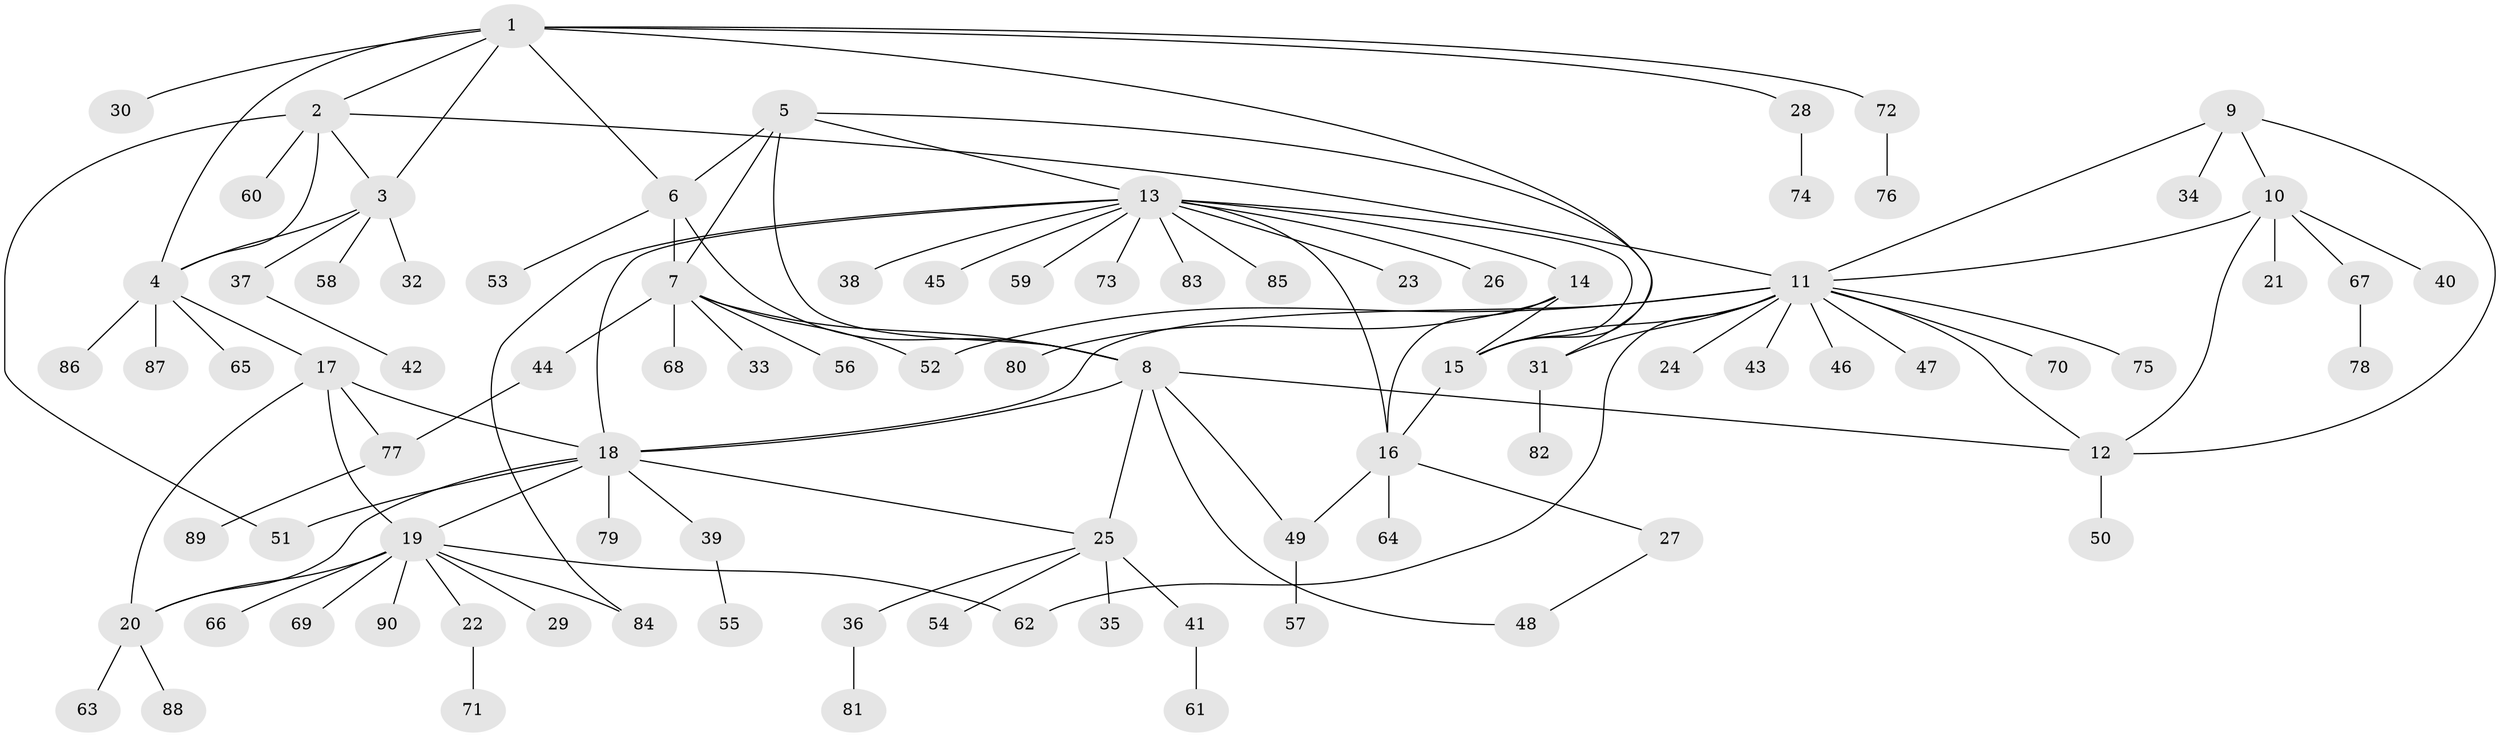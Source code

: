 // Generated by graph-tools (version 1.1) at 2025/11/02/27/25 16:11:32]
// undirected, 90 vertices, 119 edges
graph export_dot {
graph [start="1"]
  node [color=gray90,style=filled];
  1;
  2;
  3;
  4;
  5;
  6;
  7;
  8;
  9;
  10;
  11;
  12;
  13;
  14;
  15;
  16;
  17;
  18;
  19;
  20;
  21;
  22;
  23;
  24;
  25;
  26;
  27;
  28;
  29;
  30;
  31;
  32;
  33;
  34;
  35;
  36;
  37;
  38;
  39;
  40;
  41;
  42;
  43;
  44;
  45;
  46;
  47;
  48;
  49;
  50;
  51;
  52;
  53;
  54;
  55;
  56;
  57;
  58;
  59;
  60;
  61;
  62;
  63;
  64;
  65;
  66;
  67;
  68;
  69;
  70;
  71;
  72;
  73;
  74;
  75;
  76;
  77;
  78;
  79;
  80;
  81;
  82;
  83;
  84;
  85;
  86;
  87;
  88;
  89;
  90;
  1 -- 2;
  1 -- 3;
  1 -- 4;
  1 -- 6;
  1 -- 15;
  1 -- 28;
  1 -- 30;
  1 -- 72;
  2 -- 3;
  2 -- 4;
  2 -- 11;
  2 -- 51;
  2 -- 60;
  3 -- 4;
  3 -- 32;
  3 -- 37;
  3 -- 58;
  4 -- 17;
  4 -- 65;
  4 -- 86;
  4 -- 87;
  5 -- 6;
  5 -- 7;
  5 -- 8;
  5 -- 13;
  5 -- 31;
  6 -- 7;
  6 -- 8;
  6 -- 53;
  7 -- 8;
  7 -- 33;
  7 -- 44;
  7 -- 52;
  7 -- 56;
  7 -- 68;
  8 -- 12;
  8 -- 18;
  8 -- 25;
  8 -- 48;
  8 -- 49;
  9 -- 10;
  9 -- 11;
  9 -- 12;
  9 -- 34;
  10 -- 11;
  10 -- 12;
  10 -- 21;
  10 -- 40;
  10 -- 67;
  11 -- 12;
  11 -- 15;
  11 -- 18;
  11 -- 24;
  11 -- 31;
  11 -- 43;
  11 -- 46;
  11 -- 47;
  11 -- 52;
  11 -- 62;
  11 -- 70;
  11 -- 75;
  12 -- 50;
  13 -- 14;
  13 -- 15;
  13 -- 16;
  13 -- 18;
  13 -- 23;
  13 -- 26;
  13 -- 38;
  13 -- 45;
  13 -- 59;
  13 -- 73;
  13 -- 83;
  13 -- 84;
  13 -- 85;
  14 -- 15;
  14 -- 16;
  14 -- 80;
  15 -- 16;
  16 -- 27;
  16 -- 49;
  16 -- 64;
  17 -- 18;
  17 -- 19;
  17 -- 20;
  17 -- 77;
  18 -- 19;
  18 -- 20;
  18 -- 25;
  18 -- 39;
  18 -- 51;
  18 -- 79;
  19 -- 20;
  19 -- 22;
  19 -- 29;
  19 -- 62;
  19 -- 66;
  19 -- 69;
  19 -- 84;
  19 -- 90;
  20 -- 63;
  20 -- 88;
  22 -- 71;
  25 -- 35;
  25 -- 36;
  25 -- 41;
  25 -- 54;
  27 -- 48;
  28 -- 74;
  31 -- 82;
  36 -- 81;
  37 -- 42;
  39 -- 55;
  41 -- 61;
  44 -- 77;
  49 -- 57;
  67 -- 78;
  72 -- 76;
  77 -- 89;
}
